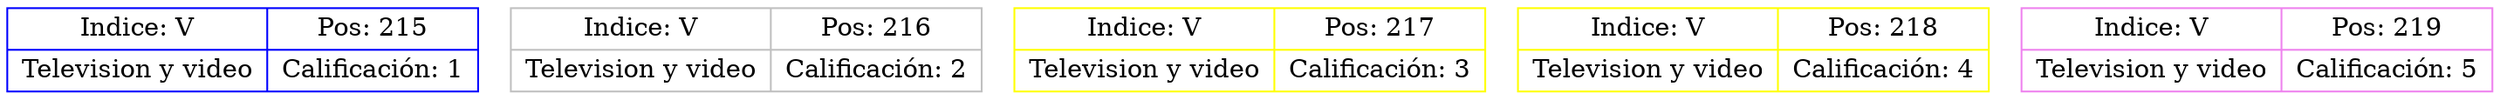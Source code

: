 digraph Daniel43{
node[shape=record];
node215[color=blue, fillcolor=brown, label="{Indice: V|Television y video}|{Pos: 215|Calificación: 1}"];
node216[color=gray, fillcolor=brown, label="{Indice: V|Television y video}|{Pos: 216|Calificación: 2}"];
node217[color=yellow, fillcolor=yellow, label="{Indice: V|Television y video}|{Pos: 217|Calificación: 3}"];
node218[color=yellow, fillcolor=violet, label="{Indice: V|Television y video}|{Pos: 218|Calificación: 4}"];
node219[color=violet, fillcolor=green, label="{Indice: V|Television y video}|{Pos: 219|Calificación: 5}"];
}